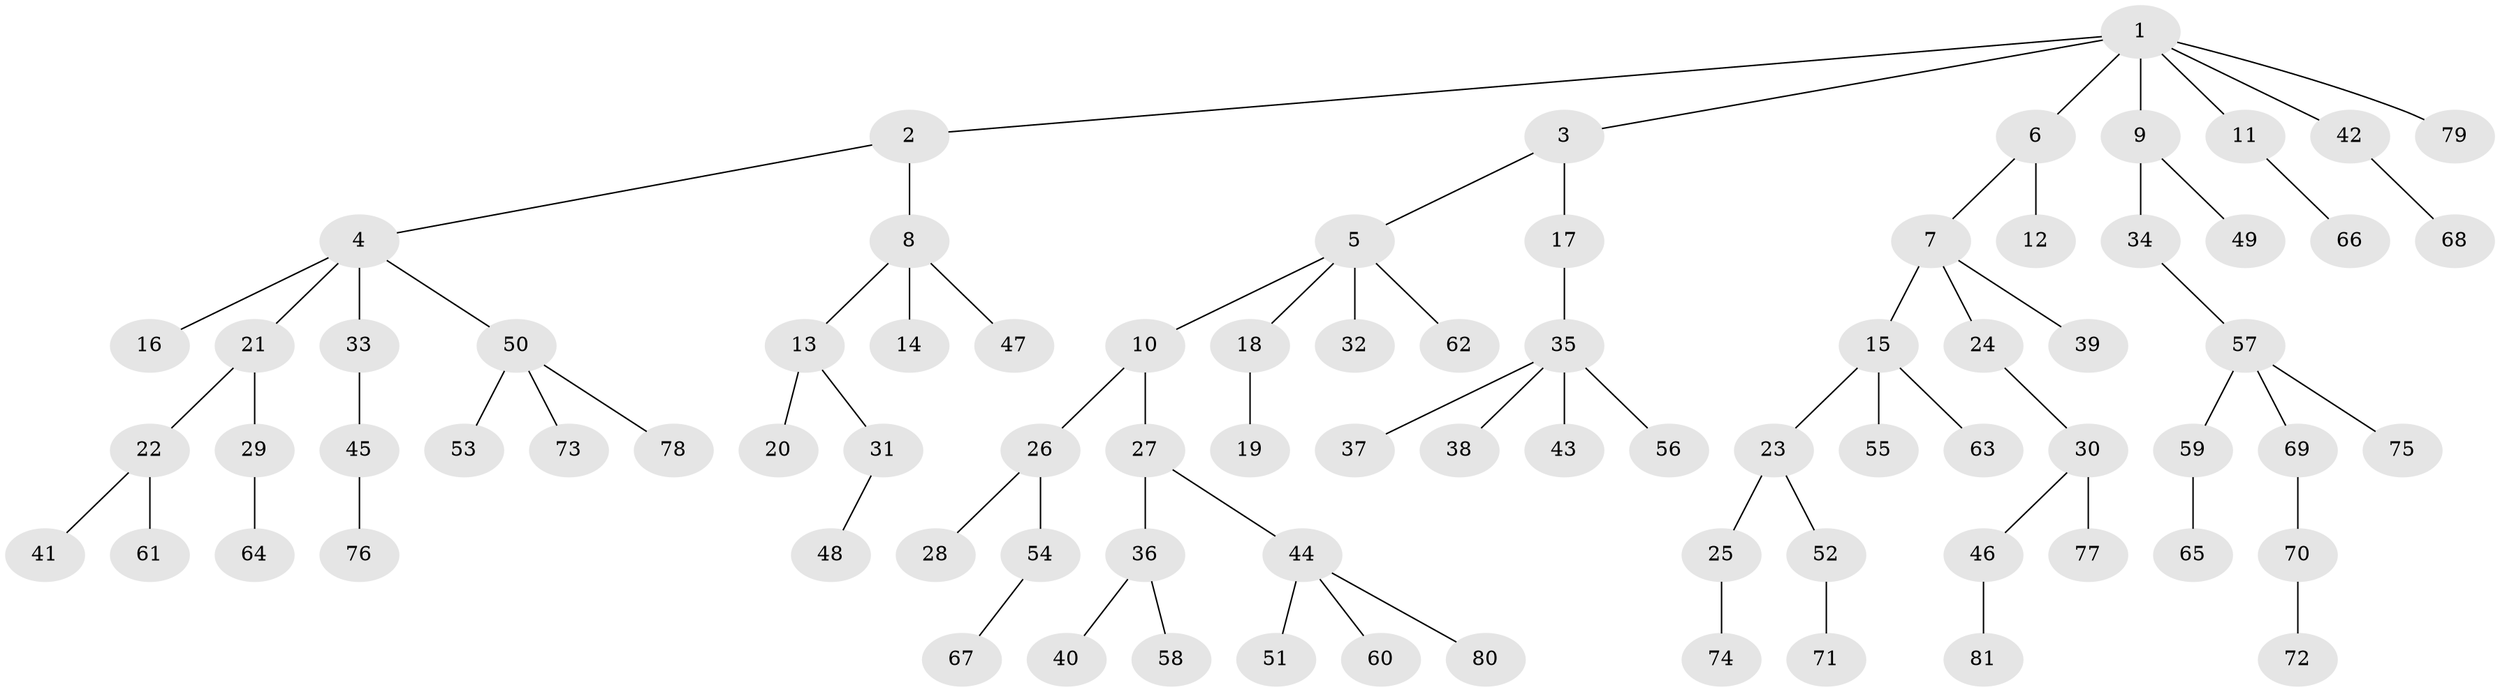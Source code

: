 // Generated by graph-tools (version 1.1) at 2025/26/03/09/25 03:26:30]
// undirected, 81 vertices, 80 edges
graph export_dot {
graph [start="1"]
  node [color=gray90,style=filled];
  1;
  2;
  3;
  4;
  5;
  6;
  7;
  8;
  9;
  10;
  11;
  12;
  13;
  14;
  15;
  16;
  17;
  18;
  19;
  20;
  21;
  22;
  23;
  24;
  25;
  26;
  27;
  28;
  29;
  30;
  31;
  32;
  33;
  34;
  35;
  36;
  37;
  38;
  39;
  40;
  41;
  42;
  43;
  44;
  45;
  46;
  47;
  48;
  49;
  50;
  51;
  52;
  53;
  54;
  55;
  56;
  57;
  58;
  59;
  60;
  61;
  62;
  63;
  64;
  65;
  66;
  67;
  68;
  69;
  70;
  71;
  72;
  73;
  74;
  75;
  76;
  77;
  78;
  79;
  80;
  81;
  1 -- 2;
  1 -- 3;
  1 -- 6;
  1 -- 9;
  1 -- 11;
  1 -- 42;
  1 -- 79;
  2 -- 4;
  2 -- 8;
  3 -- 5;
  3 -- 17;
  4 -- 16;
  4 -- 21;
  4 -- 33;
  4 -- 50;
  5 -- 10;
  5 -- 18;
  5 -- 32;
  5 -- 62;
  6 -- 7;
  6 -- 12;
  7 -- 15;
  7 -- 24;
  7 -- 39;
  8 -- 13;
  8 -- 14;
  8 -- 47;
  9 -- 34;
  9 -- 49;
  10 -- 26;
  10 -- 27;
  11 -- 66;
  13 -- 20;
  13 -- 31;
  15 -- 23;
  15 -- 55;
  15 -- 63;
  17 -- 35;
  18 -- 19;
  21 -- 22;
  21 -- 29;
  22 -- 41;
  22 -- 61;
  23 -- 25;
  23 -- 52;
  24 -- 30;
  25 -- 74;
  26 -- 28;
  26 -- 54;
  27 -- 36;
  27 -- 44;
  29 -- 64;
  30 -- 46;
  30 -- 77;
  31 -- 48;
  33 -- 45;
  34 -- 57;
  35 -- 37;
  35 -- 38;
  35 -- 43;
  35 -- 56;
  36 -- 40;
  36 -- 58;
  42 -- 68;
  44 -- 51;
  44 -- 60;
  44 -- 80;
  45 -- 76;
  46 -- 81;
  50 -- 53;
  50 -- 73;
  50 -- 78;
  52 -- 71;
  54 -- 67;
  57 -- 59;
  57 -- 69;
  57 -- 75;
  59 -- 65;
  69 -- 70;
  70 -- 72;
}
